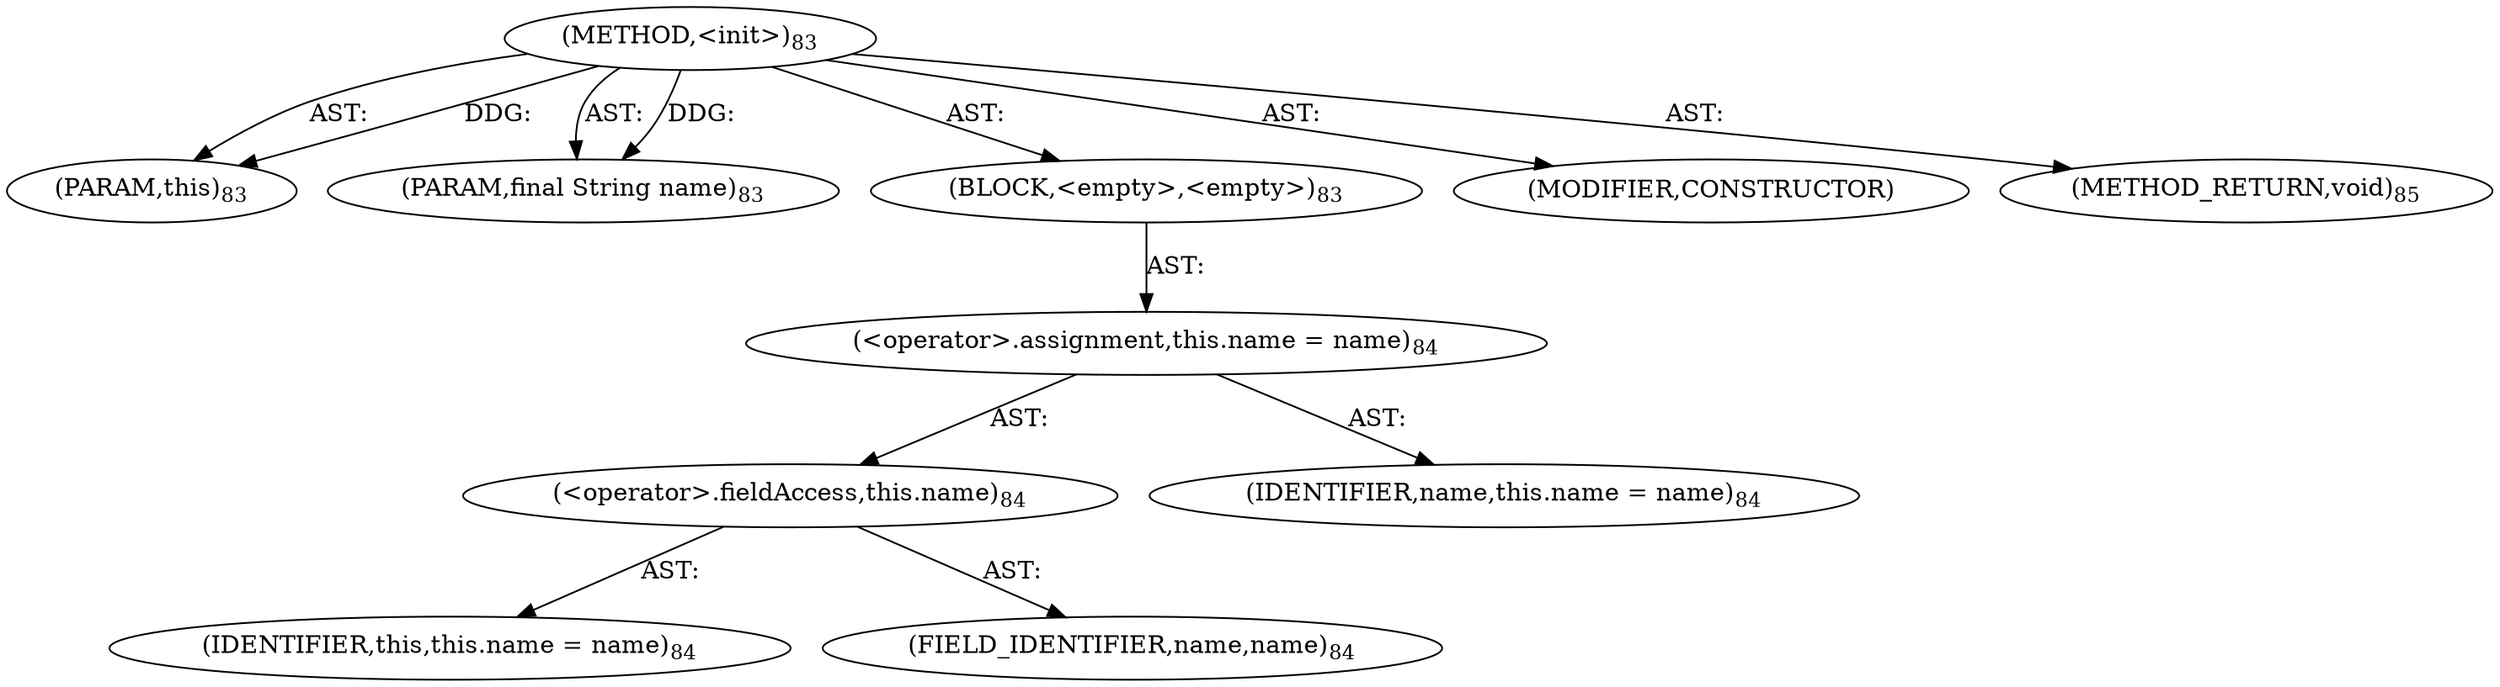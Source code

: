 digraph "&lt;init&gt;" {  
"111669149696" [label = <(METHOD,&lt;init&gt;)<SUB>83</SUB>> ]
"115964116992" [label = <(PARAM,this)<SUB>83</SUB>> ]
"115964116993" [label = <(PARAM,final String name)<SUB>83</SUB>> ]
"25769803776" [label = <(BLOCK,&lt;empty&gt;,&lt;empty&gt;)<SUB>83</SUB>> ]
"30064771072" [label = <(&lt;operator&gt;.assignment,this.name = name)<SUB>84</SUB>> ]
"30064771073" [label = <(&lt;operator&gt;.fieldAccess,this.name)<SUB>84</SUB>> ]
"68719476736" [label = <(IDENTIFIER,this,this.name = name)<SUB>84</SUB>> ]
"55834574848" [label = <(FIELD_IDENTIFIER,name,name)<SUB>84</SUB>> ]
"68719476737" [label = <(IDENTIFIER,name,this.name = name)<SUB>84</SUB>> ]
"133143986177" [label = <(MODIFIER,CONSTRUCTOR)> ]
"128849018880" [label = <(METHOD_RETURN,void)<SUB>85</SUB>> ]
  "111669149696" -> "115964116992"  [ label = "AST: "] 
  "111669149696" -> "115964116993"  [ label = "AST: "] 
  "111669149696" -> "25769803776"  [ label = "AST: "] 
  "111669149696" -> "133143986177"  [ label = "AST: "] 
  "111669149696" -> "128849018880"  [ label = "AST: "] 
  "25769803776" -> "30064771072"  [ label = "AST: "] 
  "30064771072" -> "30064771073"  [ label = "AST: "] 
  "30064771072" -> "68719476737"  [ label = "AST: "] 
  "30064771073" -> "68719476736"  [ label = "AST: "] 
  "30064771073" -> "55834574848"  [ label = "AST: "] 
  "111669149696" -> "115964116992"  [ label = "DDG: "] 
  "111669149696" -> "115964116993"  [ label = "DDG: "] 
}
